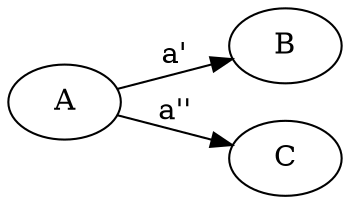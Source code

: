 digraph Example2 {
        rankdir=LR;
        A -> B [label="a'"];
        A -> C [label="a''"];
}

